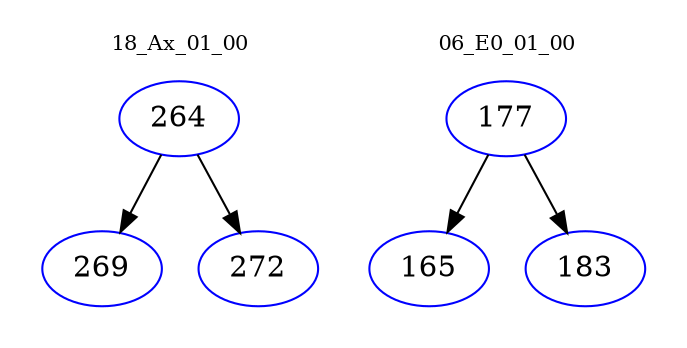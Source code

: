 digraph{
subgraph cluster_0 {
color = white
label = "18_Ax_01_00";
fontsize=10;
T0_264 [label="264", color="blue"]
T0_264 -> T0_269 [color="black"]
T0_269 [label="269", color="blue"]
T0_264 -> T0_272 [color="black"]
T0_272 [label="272", color="blue"]
}
subgraph cluster_1 {
color = white
label = "06_E0_01_00";
fontsize=10;
T1_177 [label="177", color="blue"]
T1_177 -> T1_165 [color="black"]
T1_165 [label="165", color="blue"]
T1_177 -> T1_183 [color="black"]
T1_183 [label="183", color="blue"]
}
}

